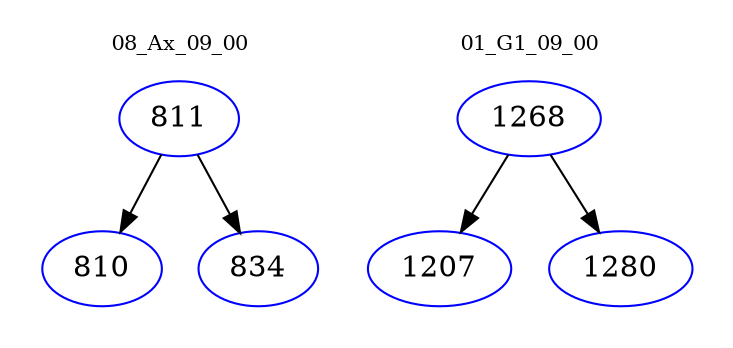 digraph{
subgraph cluster_0 {
color = white
label = "08_Ax_09_00";
fontsize=10;
T0_811 [label="811", color="blue"]
T0_811 -> T0_810 [color="black"]
T0_810 [label="810", color="blue"]
T0_811 -> T0_834 [color="black"]
T0_834 [label="834", color="blue"]
}
subgraph cluster_1 {
color = white
label = "01_G1_09_00";
fontsize=10;
T1_1268 [label="1268", color="blue"]
T1_1268 -> T1_1207 [color="black"]
T1_1207 [label="1207", color="blue"]
T1_1268 -> T1_1280 [color="black"]
T1_1280 [label="1280", color="blue"]
}
}

